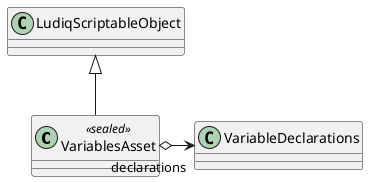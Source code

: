 @startuml
class VariablesAsset <<sealed>> {
}
LudiqScriptableObject <|-- VariablesAsset
VariablesAsset o-> "declarations" VariableDeclarations
@enduml

